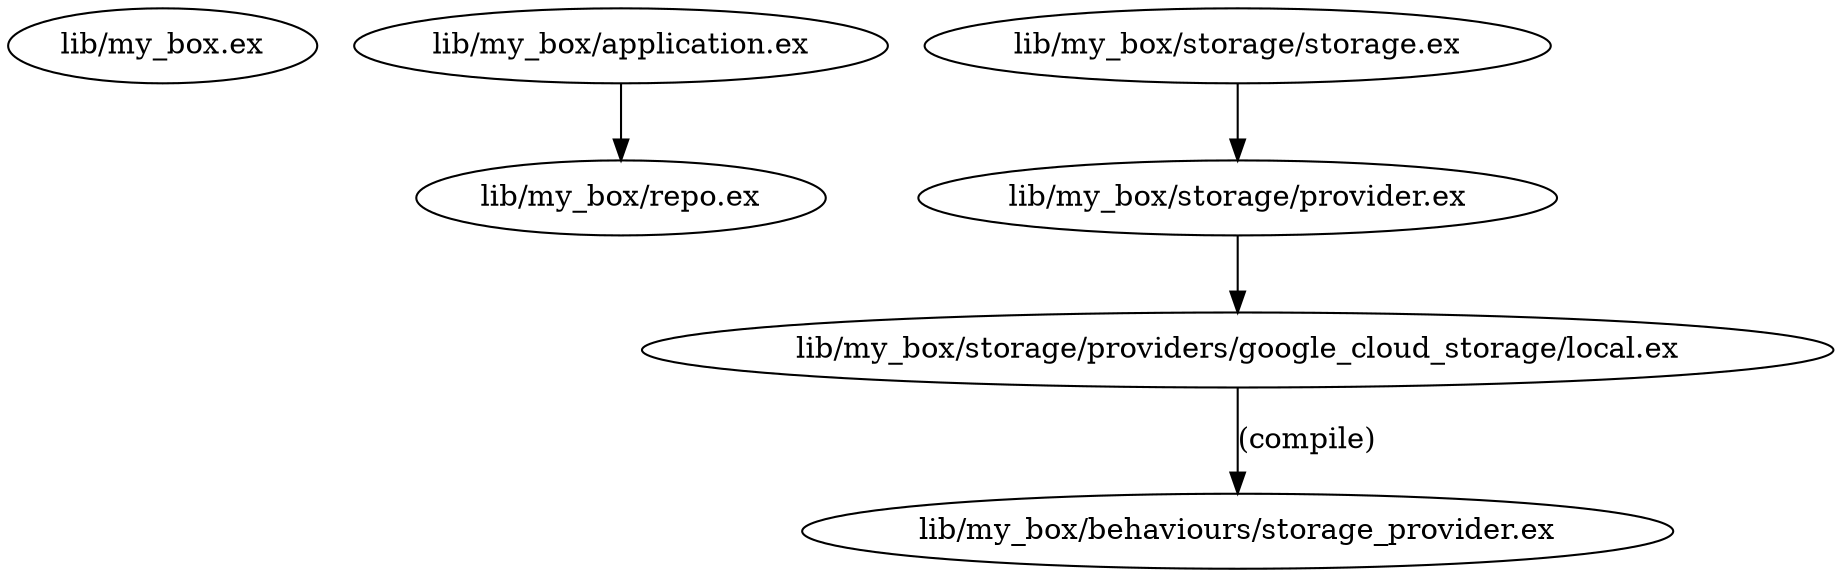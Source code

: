 digraph "xref graph" {
  "lib/my_box.ex"
  "lib/my_box/application.ex"
  "lib/my_box/application.ex" -> "lib/my_box/repo.ex"
  "lib/my_box/behaviours/storage_provider.ex"
  "lib/my_box/repo.ex"
  "lib/my_box/storage/provider.ex"
  "lib/my_box/storage/provider.ex" -> "lib/my_box/storage/providers/google_cloud_storage/local.ex"
  "lib/my_box/storage/providers/google_cloud_storage/local.ex" -> "lib/my_box/behaviours/storage_provider.ex" [label="(compile)"]
  "lib/my_box/storage/providers/google_cloud_storage/local.ex"
  "lib/my_box/storage/storage.ex"
  "lib/my_box/storage/storage.ex" -> "lib/my_box/storage/provider.ex"
}
